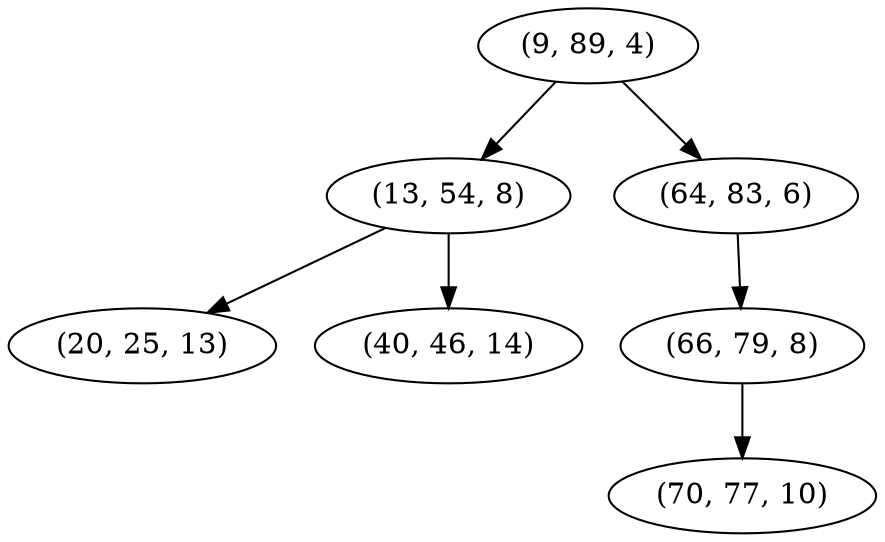 digraph tree {
    "(9, 89, 4)";
    "(13, 54, 8)";
    "(20, 25, 13)";
    "(40, 46, 14)";
    "(64, 83, 6)";
    "(66, 79, 8)";
    "(70, 77, 10)";
    "(9, 89, 4)" -> "(13, 54, 8)";
    "(9, 89, 4)" -> "(64, 83, 6)";
    "(13, 54, 8)" -> "(20, 25, 13)";
    "(13, 54, 8)" -> "(40, 46, 14)";
    "(64, 83, 6)" -> "(66, 79, 8)";
    "(66, 79, 8)" -> "(70, 77, 10)";
}
